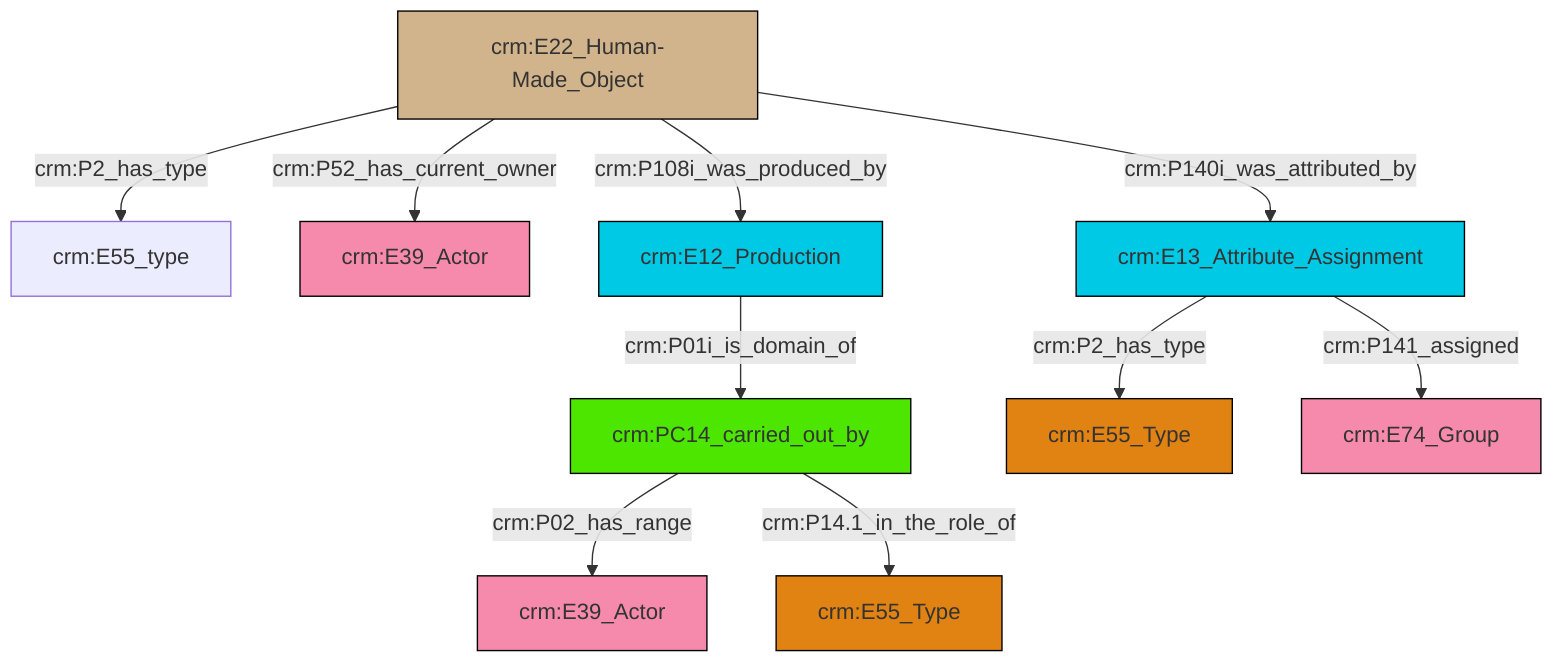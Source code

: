 graph TD
classDef Literal fill:#f2f2f2,stroke:#000000;
classDef CRM_Entity fill:#FFFFFF,stroke:#000000;
classDef Temporal_Entity fill:#00C9E6, stroke:#000000;
classDef Type fill:#E18312, stroke:#000000;
classDef Time-Span fill:#2C9C91, stroke:#000000;
classDef Appellation fill:#FFEB7F, stroke:#000000;
classDef Place fill:#008836, stroke:#000000;
classDef Persistent_Item fill:#B266B2, stroke:#000000;
classDef Conceptual_Object fill:#FFD700, stroke:#000000;
classDef Physical_Thing fill:#D2B48C, stroke:#000000;
classDef Actor fill:#f58aad, stroke:#000000;
classDef PC_Classes fill:#4ce600, stroke:#000000;
classDef Multi fill:#cccccc,stroke:#000000;

0["crm:E22_Human-Made_Object"]:::Physical_Thing -->|crm:P2_has_type| 1["crm:E55_type"]:::Default
0["crm:E22_Human-Made_Object"]:::Physical_Thing -->|crm:P140i_was_attributed_by| 4["crm:E13_Attribute_Assignment"]:::Temporal_Entity
0["crm:E22_Human-Made_Object"]:::Physical_Thing -->|crm:P52_has_current_owner| 2["crm:E39_Actor"]:::Actor
5["crm:PC14_carried_out_by"]:::PC_Classes -->|crm:P02_has_range| 10["crm:E39_Actor"]:::Actor
4["crm:E13_Attribute_Assignment"]:::Temporal_Entity -->|crm:P141_assigned| 11["crm:E74_Group"]:::Actor
5["crm:PC14_carried_out_by"]:::PC_Classes -->|crm:P14.1_in_the_role_of| 13["crm:E55_Type"]:::Type
4["crm:E13_Attribute_Assignment"]:::Temporal_Entity -->|crm:P2_has_type| 8["crm:E55_Type"]:::Type
18["crm:E12_Production"]:::Temporal_Entity -->|crm:P01i_is_domain_of| 5["crm:PC14_carried_out_by"]:::PC_Classes
0["crm:E22_Human-Made_Object"]:::Physical_Thing -->|crm:P108i_was_produced_by| 18["crm:E12_Production"]:::Temporal_Entity